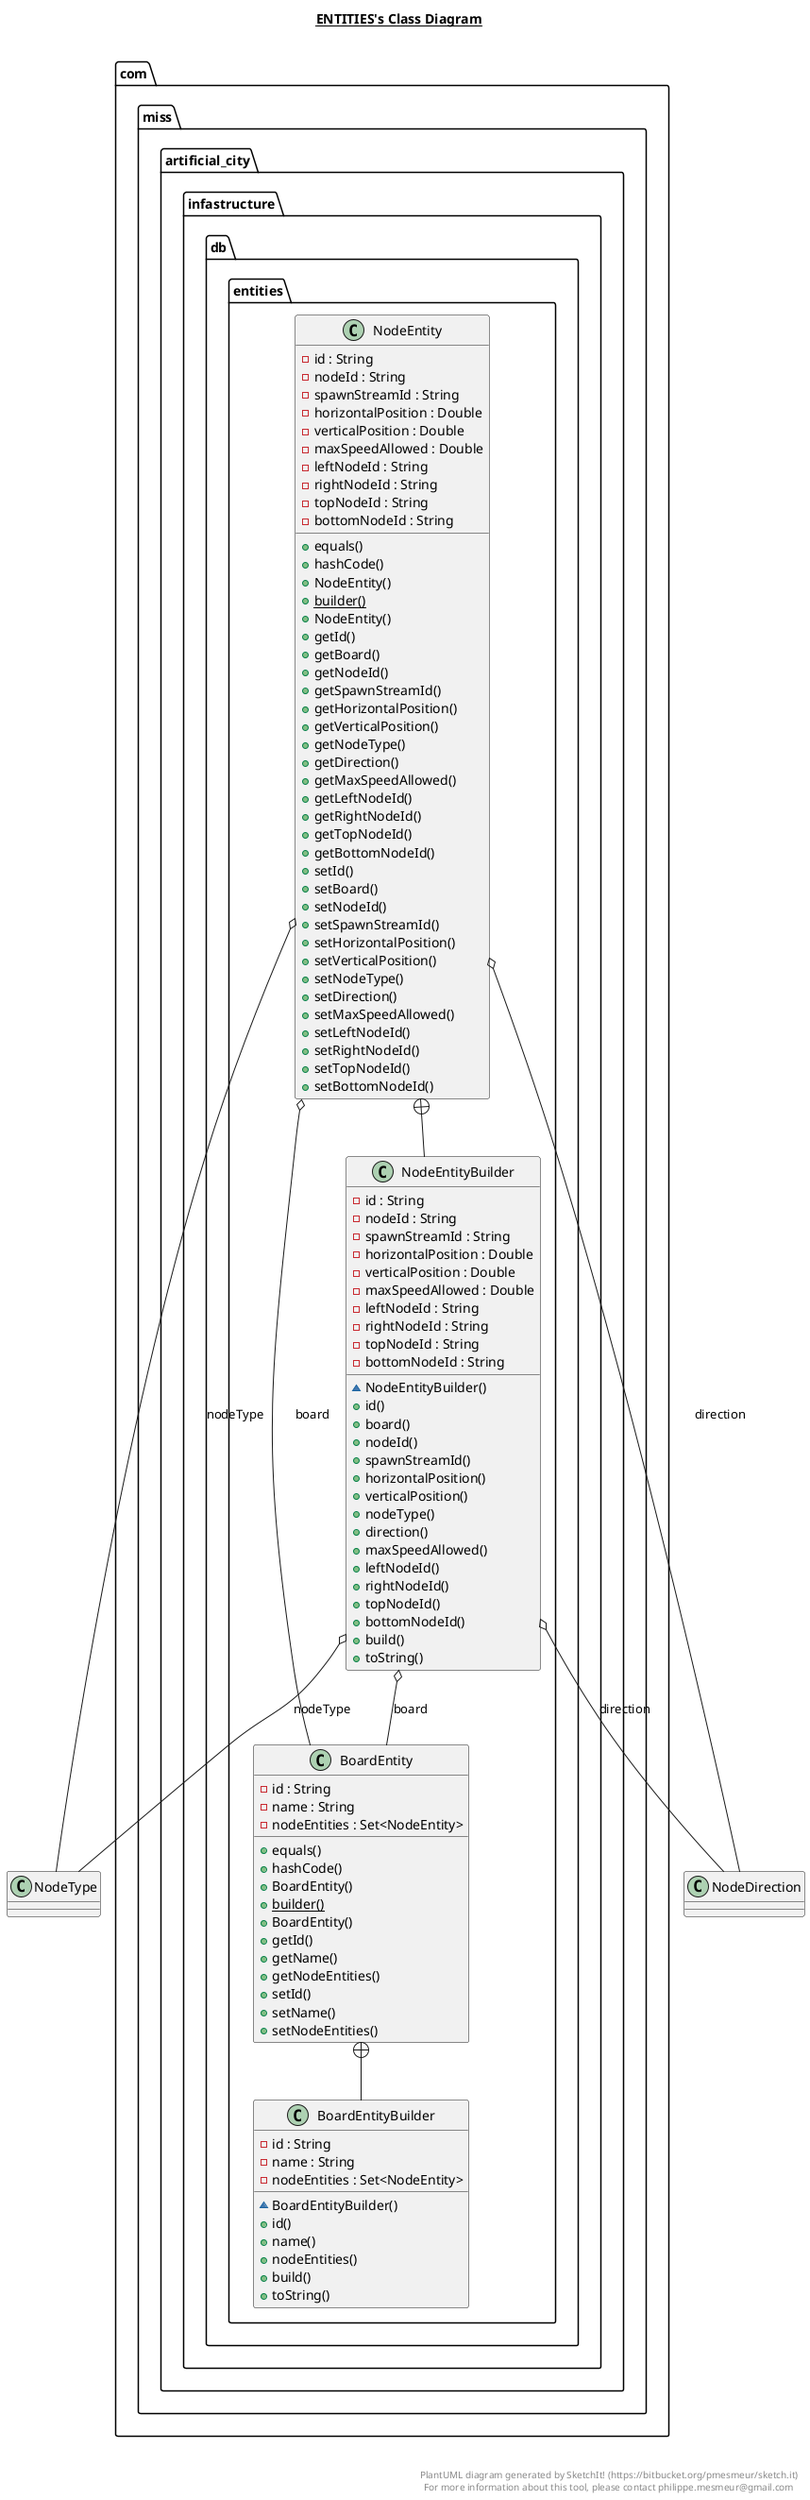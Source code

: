 @startuml

title __ENTITIES's Class Diagram__\n

  package com.miss.artificial_city {
    package com.miss.artificial_city.infastructure.db.entities {
      class BoardEntity {
          - id : String
          - name : String
          - nodeEntities : Set<NodeEntity>
          + equals()
          + hashCode()
          + BoardEntity()
          {static} + builder()
          + BoardEntity()
          + getId()
          + getName()
          + getNodeEntities()
          + setId()
          + setName()
          + setNodeEntities()
      }
    }
  }
  

  package com.miss.artificial_city {
    package com.miss.artificial_city.infastructure.db.entities {
      class BoardEntityBuilder {
          - id : String
          - name : String
          - nodeEntities : Set<NodeEntity>
          ~ BoardEntityBuilder()
          + id()
          + name()
          + nodeEntities()
          + build()
          + toString()
      }
    }
  }
  

  package com.miss.artificial_city {
    package com.miss.artificial_city.infastructure.db.entities {
      class NodeEntity {
          - id : String
          - nodeId : String
          - spawnStreamId : String
          - horizontalPosition : Double
          - verticalPosition : Double
          - maxSpeedAllowed : Double
          - leftNodeId : String
          - rightNodeId : String
          - topNodeId : String
          - bottomNodeId : String
          + equals()
          + hashCode()
          + NodeEntity()
          {static} + builder()
          + NodeEntity()
          + getId()
          + getBoard()
          + getNodeId()
          + getSpawnStreamId()
          + getHorizontalPosition()
          + getVerticalPosition()
          + getNodeType()
          + getDirection()
          + getMaxSpeedAllowed()
          + getLeftNodeId()
          + getRightNodeId()
          + getTopNodeId()
          + getBottomNodeId()
          + setId()
          + setBoard()
          + setNodeId()
          + setSpawnStreamId()
          + setHorizontalPosition()
          + setVerticalPosition()
          + setNodeType()
          + setDirection()
          + setMaxSpeedAllowed()
          + setLeftNodeId()
          + setRightNodeId()
          + setTopNodeId()
          + setBottomNodeId()
      }
    }
  }
  

  package com.miss.artificial_city {
    package com.miss.artificial_city.infastructure.db.entities {
      class NodeEntityBuilder {
          - id : String
          - nodeId : String
          - spawnStreamId : String
          - horizontalPosition : Double
          - verticalPosition : Double
          - maxSpeedAllowed : Double
          - leftNodeId : String
          - rightNodeId : String
          - topNodeId : String
          - bottomNodeId : String
          ~ NodeEntityBuilder()
          + id()
          + board()
          + nodeId()
          + spawnStreamId()
          + horizontalPosition()
          + verticalPosition()
          + nodeType()
          + direction()
          + maxSpeedAllowed()
          + leftNodeId()
          + rightNodeId()
          + topNodeId()
          + bottomNodeId()
          + build()
          + toString()
      }
    }
  }
  

  BoardEntity +-down- BoardEntityBuilder
  NodeEntity o-- BoardEntity : board
  NodeEntity o-- NodeType : nodeType
  NodeEntity o-- NodeDirection : direction
  NodeEntity +-down- NodeEntityBuilder
  NodeEntityBuilder o-- BoardEntity : board
  NodeEntityBuilder o-- NodeType : nodeType
  NodeEntityBuilder o-- NodeDirection : direction


right footer


PlantUML diagram generated by SketchIt! (https://bitbucket.org/pmesmeur/sketch.it)
For more information about this tool, please contact philippe.mesmeur@gmail.com
endfooter

@enduml
